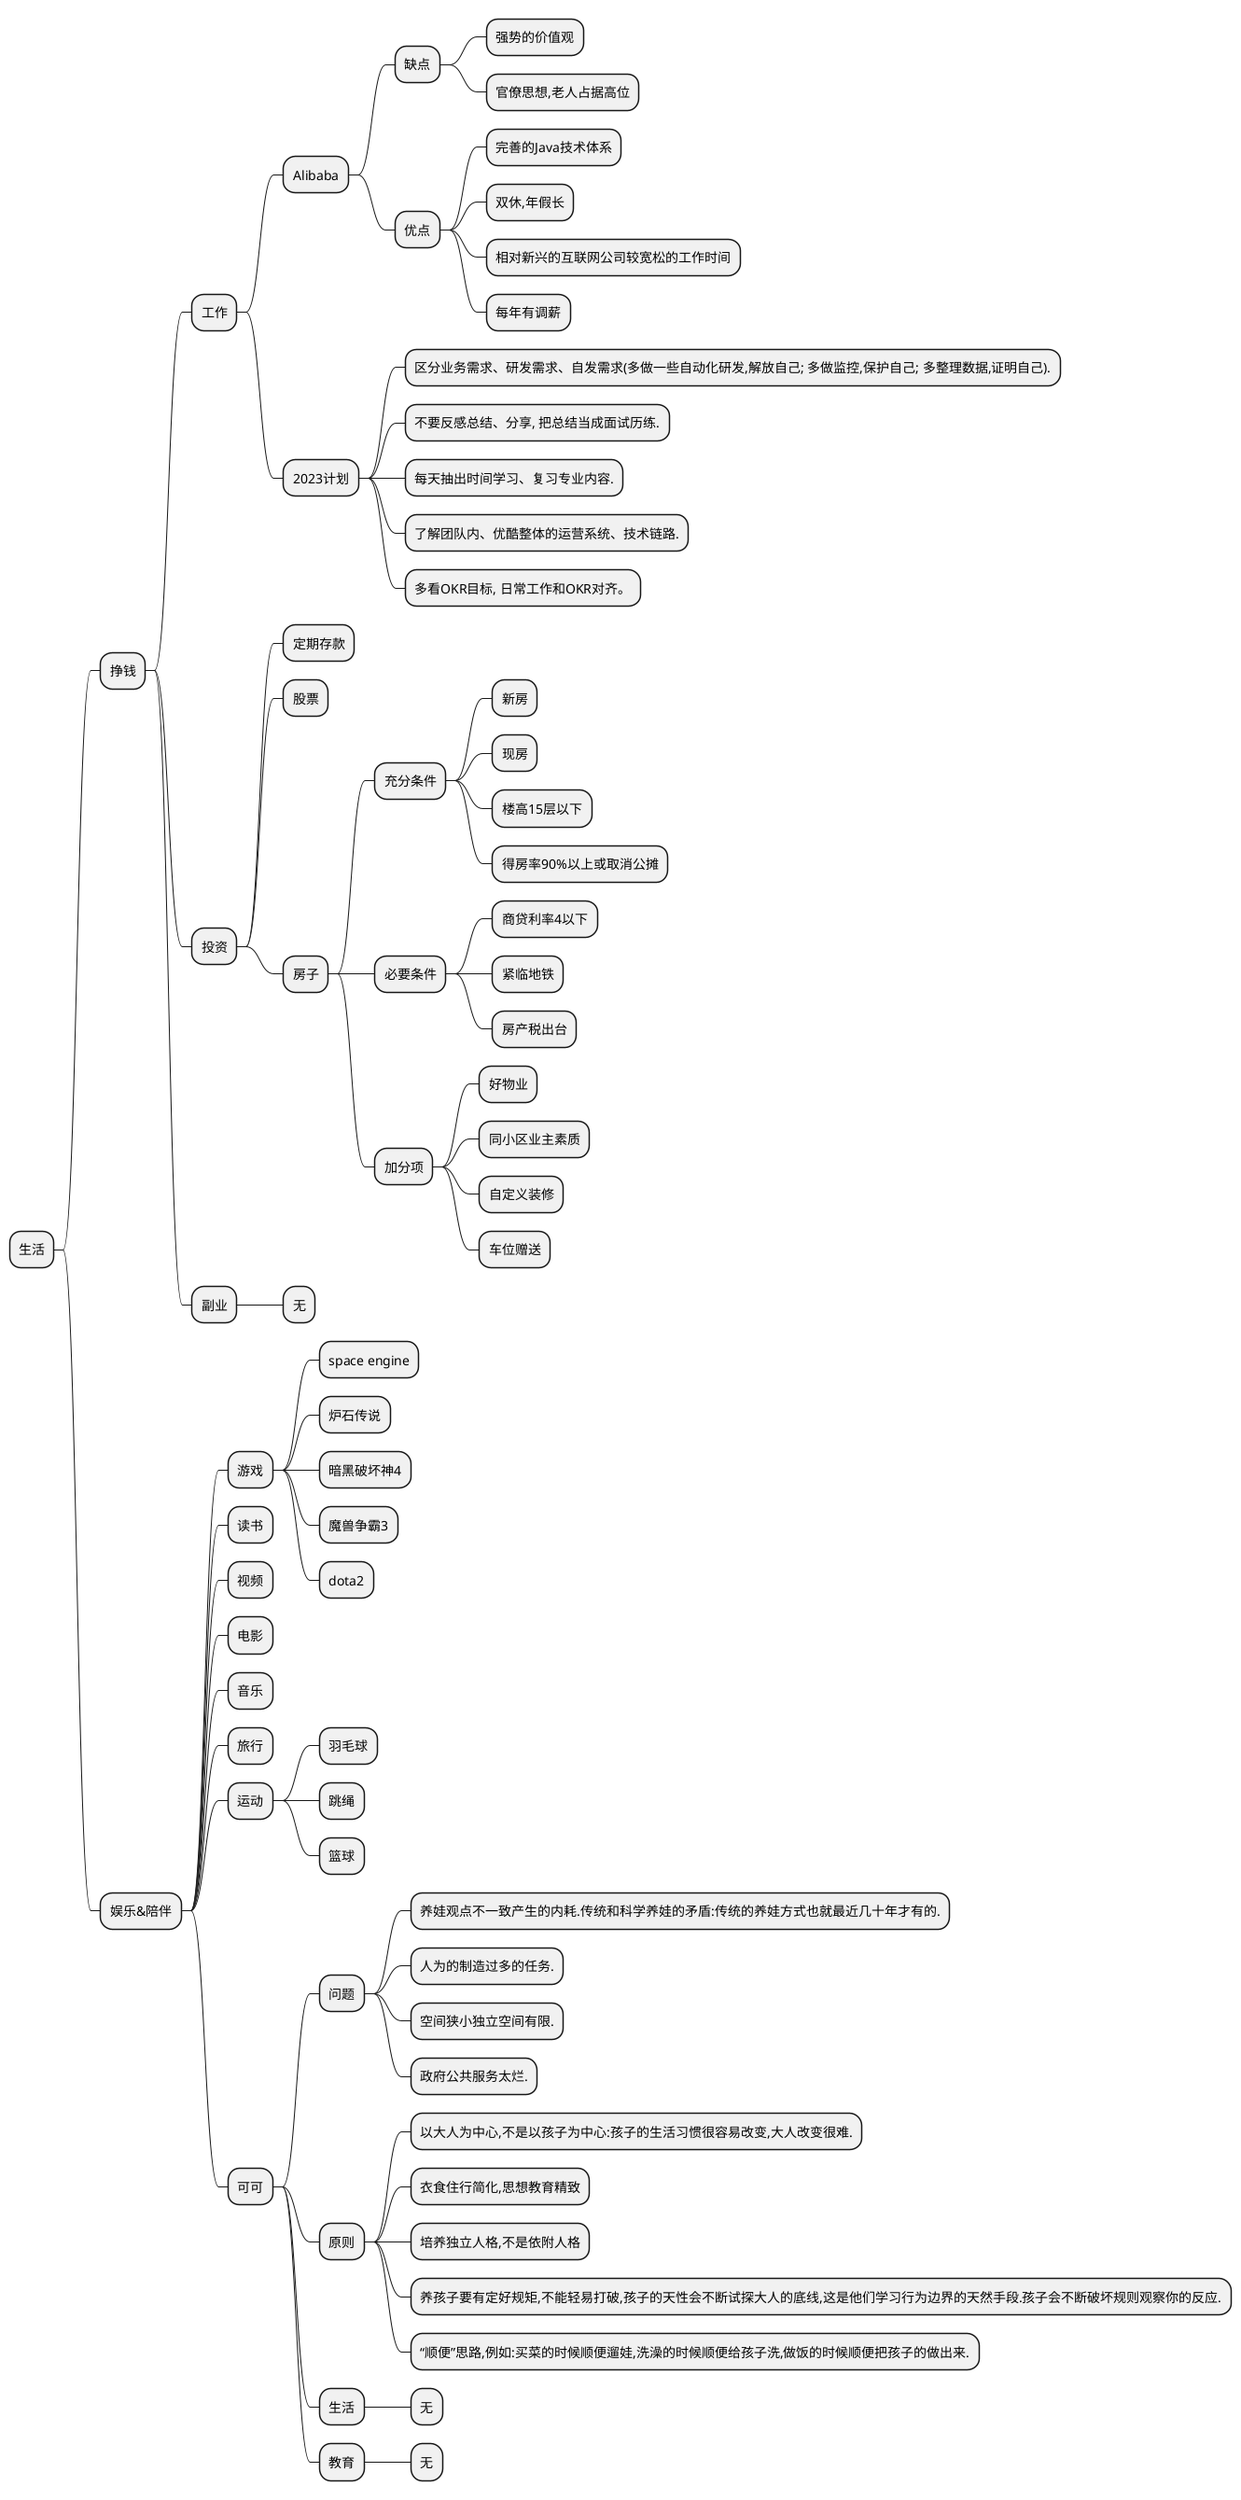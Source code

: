 @startmindmap 生活

* 生活

** 挣钱

*** 工作

**** Alibaba
***** 缺点
****** 强势的价值观
****** 官僚思想,老人占据高位
***** 优点
****** 完善的Java技术体系
****** 双休,年假长
****** 相对新兴的互联网公司较宽松的工作时间
****** 每年有调薪

**** 2023计划
***** 区分业务需求、研发需求、自发需求(多做一些自动化研发,解放自己; 多做监控,保护自己; 多整理数据,证明自己).
***** 不要反感总结、分享, 把总结当成面试历练.
***** 每天抽出时间学习、复习专业内容.
***** 了解团队内、优酷整体的运营系统、技术链路.
***** 多看OKR目标, 日常工作和OKR对齐。


*** 投资
**** 定期存款
**** 股票
**** 房子
***** 充分条件
****** 新房
****** 现房
****** 楼高15层以下
****** 得房率90%以上或取消公摊

***** 必要条件
****** 商贷利率4以下
****** 紧临地铁
****** 房产税出台


***** 加分项
****** 好物业
****** 同小区业主素质
****** 自定义装修
****** 车位赠送

*** 副业
**** 无



** 娱乐&陪伴
*** 游戏
**** space engine
**** 炉石传说
**** 暗黑破坏神4
**** 魔兽争霸3
**** dota2

*** 读书
*** 视频
*** 电影
*** 音乐
*** 旅行
*** 运动
**** 羽毛球
**** 跳绳
**** 篮球


*** 可可
**** 问题
***** 养娃观点不一致产生的内耗.传统和科学养娃的矛盾:传统的养娃方式也就最近几十年才有的.
***** 人为的制造过多的任务.
***** 空间狭小独立空间有限.
***** 政府公共服务太烂.

**** 原则
***** 以大人为中心,不是以孩子为中心:孩子的生活习惯很容易改变,大人改变很难.
***** 衣食住行简化,思想教育精致
***** 培养独立人格,不是依附人格
***** 养孩子要有定好规矩,不能轻易打破,孩子的天性会不断试探大人的底线,这是他们学习行为边界的天然手段.孩子会不断破坏规则观察你的反应.
***** “顺便”思路,例如:买菜的时候顺便遛娃,洗澡的时候顺便给孩子洗,做饭的时候顺便把孩子的做出来.

**** 生活
***** 无

**** 教育
***** 无



@endmindmap